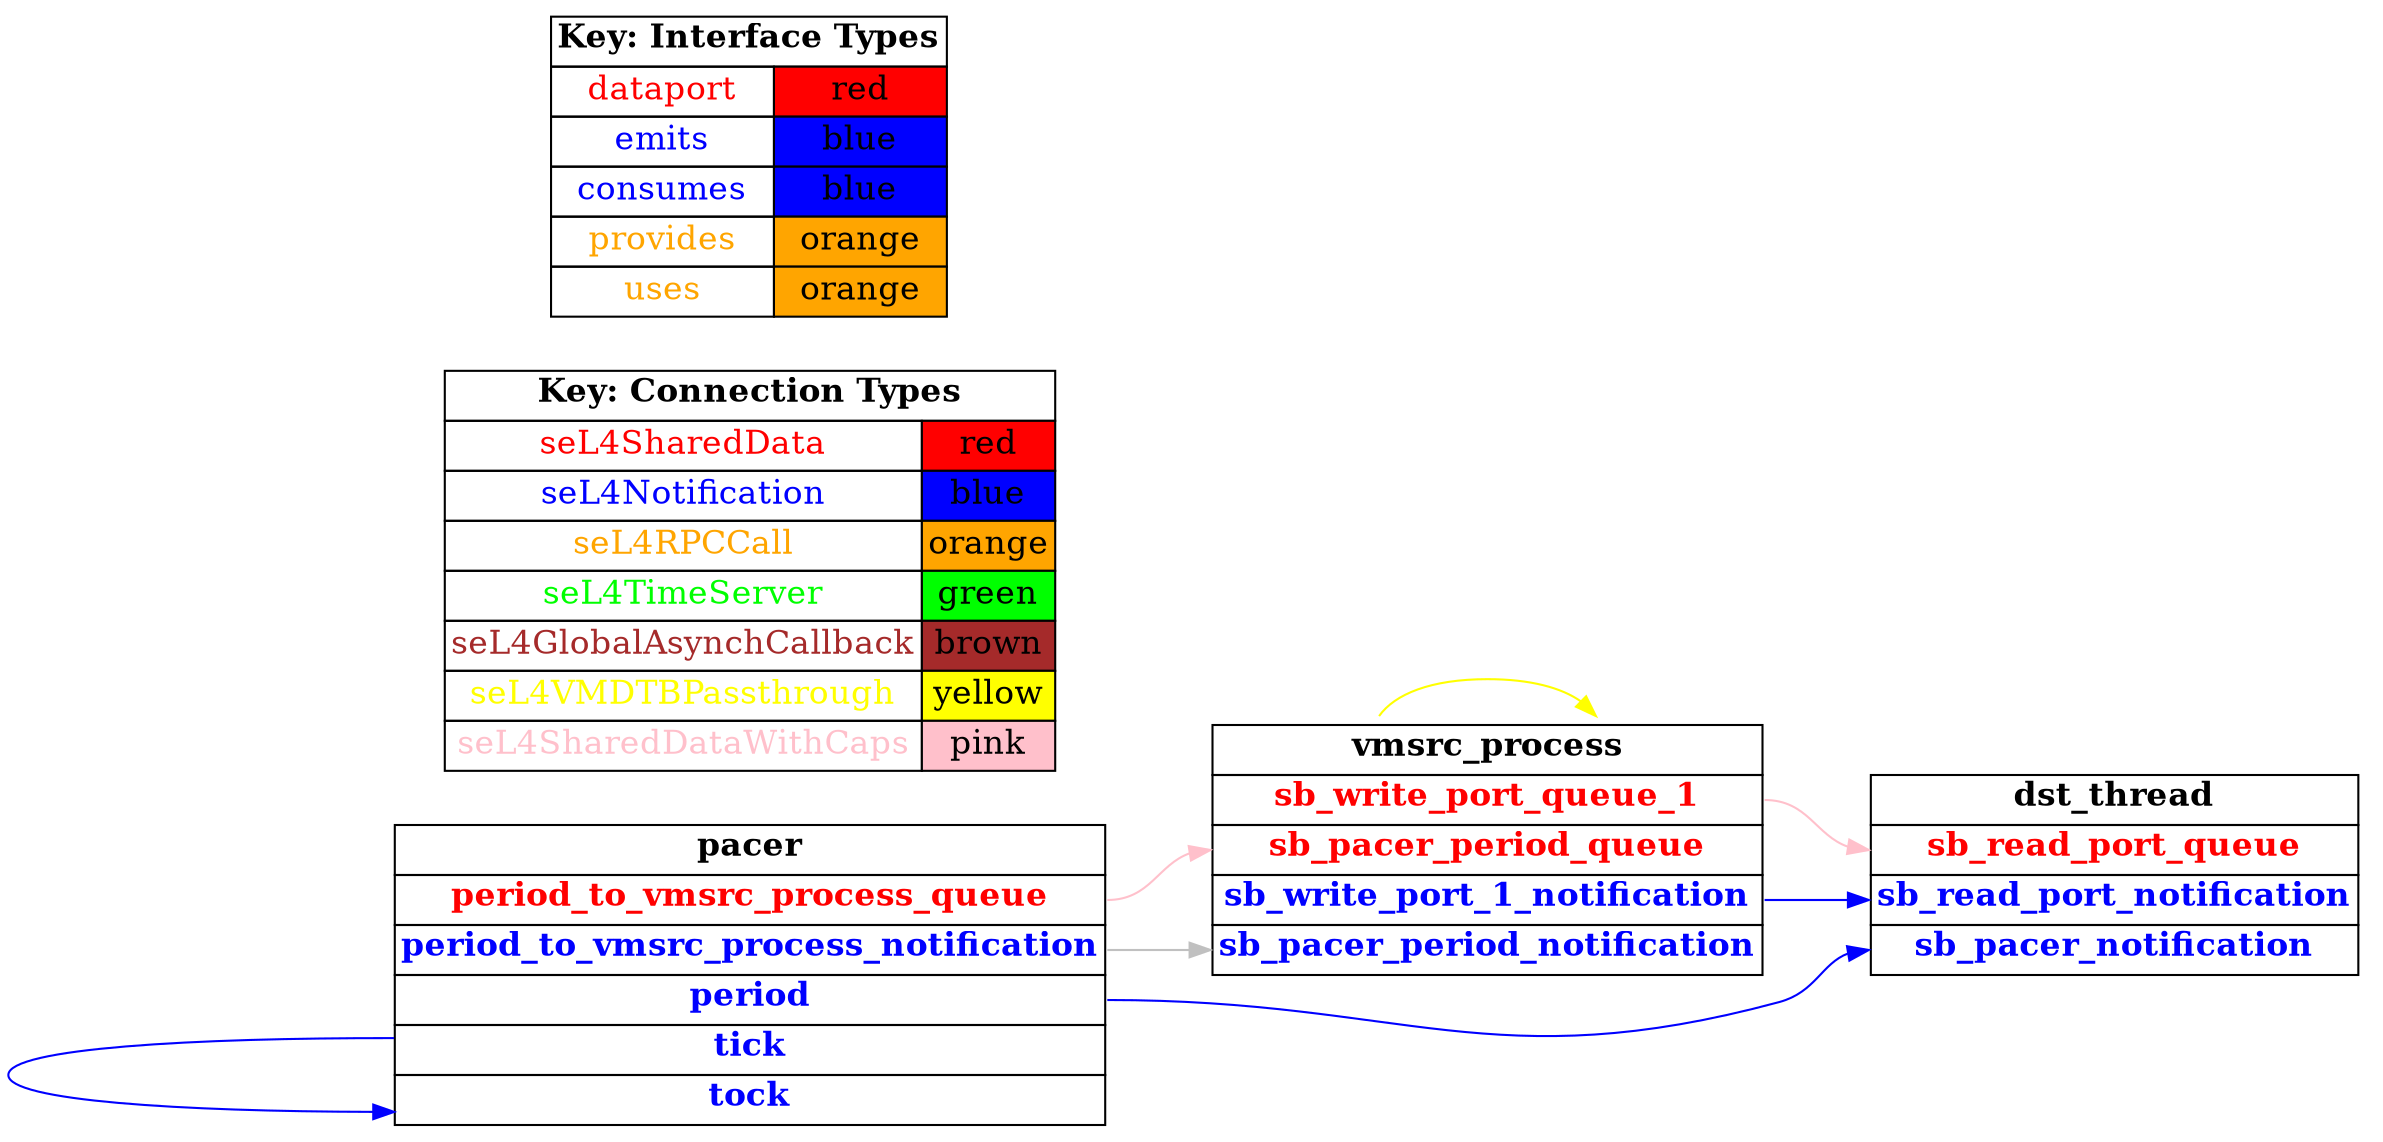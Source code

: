 digraph g {
graph [
  overlap = false,
  rankdir = "LR"
];
node [
  fontsize = "16",
  shape = "ellipse"
];
edge [
];

vmsrc_process [
  label=<
    <TABLE BORDER="0" CELLBORDER="1" CELLSPACING="0">
      <TR><TD><B>vmsrc_process</B></TD></TR>
      <TR><TD PORT="sb_write_port_queue_1"><FONT COLOR="red"><B>sb_write_port_queue_1</B></FONT></TD></TR>
      <TR><TD PORT="sb_pacer_period_queue"><FONT COLOR="red"><B>sb_pacer_period_queue</B></FONT></TD></TR>
      <TR><TD PORT="sb_write_port_1_notification"><FONT COLOR="blue"><B>sb_write_port_1_notification</B></FONT></TD></TR>
      <TR><TD PORT="sb_pacer_period_notification"><FONT COLOR="blue"><B>sb_pacer_period_notification</B></FONT></TD></TR>"
    </TABLE>
  >
  shape=plaintext
];

dst_thread [
  label=<
    <TABLE BORDER="0" CELLBORDER="1" CELLSPACING="0">
      <TR><TD><B>dst_thread</B></TD></TR>
      <TR><TD PORT="sb_read_port_queue"><FONT COLOR="red"><B>sb_read_port_queue</B></FONT></TD></TR>
      <TR><TD PORT="sb_read_port_notification"><FONT COLOR="blue"><B>sb_read_port_notification</B></FONT></TD></TR>
      <TR><TD PORT="sb_pacer_notification"><FONT COLOR="blue"><B>sb_pacer_notification</B></FONT></TD></TR>"
    </TABLE>
  >
  shape=plaintext
];

pacer [
  label=<
    <TABLE BORDER="0" CELLBORDER="1" CELLSPACING="0">
      <TR><TD><B>pacer</B></TD></TR>
      <TR><TD PORT="period_to_vmsrc_process_queue"><FONT COLOR="red"><B>period_to_vmsrc_process_queue</B></FONT></TD></TR>
      <TR><TD PORT="period_to_vmsrc_process_notification"><FONT COLOR="blue"><B>period_to_vmsrc_process_notification</B></FONT></TD></TR>
      <TR><TD PORT="period"><FONT COLOR="blue"><B>period</B></FONT></TD></TR>
      <TR><TD PORT="tick"><FONT COLOR="blue"><B>tick</B></FONT></TD></TR>
      <TR><TD PORT="tock"><FONT COLOR="blue"><B>tock</B></FONT></TD></TR>"
    </TABLE>
  >
  shape=plaintext
];

connectiontypekey [
  label=<
   <TABLE BORDER="0" CELLBORDER="1" CELLSPACING="0">
     <TR><TD COLSPAN="2"><B>Key: Connection Types</B></TD></TR>
     <TR><TD><FONT COLOR="red">seL4SharedData</FONT></TD><TD BGCOLOR="red">red</TD></TR>
     <TR><TD><FONT COLOR="blue">seL4Notification</FONT></TD><TD BGCOLOR="blue">blue</TD></TR>
     <TR><TD><FONT COLOR="orange">seL4RPCCall</FONT></TD><TD BGCOLOR="orange">orange</TD></TR>
     <TR><TD><FONT COLOR="green">seL4TimeServer</FONT></TD><TD BGCOLOR="green">green</TD></TR>
     <TR><TD><FONT COLOR="brown">seL4GlobalAsynchCallback</FONT></TD><TD BGCOLOR="brown">brown</TD></TR>
     <TR><TD><FONT COLOR="yellow">seL4VMDTBPassthrough</FONT></TD><TD BGCOLOR="yellow">yellow</TD></TR>
     <TR><TD><FONT COLOR="pink">seL4SharedDataWithCaps</FONT></TD><TD BGCOLOR="pink">pink</TD></TR>
   </TABLE>
  >
  shape=plaintext
];

interfacetypekey [
  label=<
   <TABLE BORDER="0" CELLBORDER="1" CELLSPACING="0">
     <TR><TD COLSPAN="2"><B>Key: Interface Types</B></TD></TR>
     <TR><TD><FONT COLOR="red">dataport</FONT></TD><TD BGCOLOR="red">red</TD></TR>
     <TR><TD><FONT COLOR="blue">emits</FONT></TD><TD BGCOLOR="blue">blue</TD></TR>
     <TR><TD><FONT COLOR="blue">consumes</FONT></TD><TD BGCOLOR="blue">blue</TD></TR>
     <TR><TD><FONT COLOR="orange">provides</FONT></TD><TD BGCOLOR="orange">orange</TD></TR>
     <TR><TD><FONT COLOR="orange">uses</FONT></TD><TD BGCOLOR="orange">orange</TD></TR>
   </TABLE>
  >
  shape=plaintext
];

"vmsrc_process":dtb_self -> "vmsrc_process":dtb [
  color="yellow"
  //label = "seL4VMDTBPassthrough"
  id = conn1

];

"vmsrc_process":sb_write_port_1_notification -> "dst_thread":sb_read_port_notification [
  color="blue"
  //label = "seL4Notification"
  id = conn2

];

"vmsrc_process":sb_write_port_queue_1 -> "dst_thread":sb_read_port_queue [
  color="pink"
  //label = "seL4SharedDataWithCaps"
  id = conn3

];

"pacer":tick -> "pacer":tock [
  color="blue"
  //label = "seL4Notification"
  id = conn4

];

"pacer":period_to_vmsrc_process_notification -> "vmsrc_process":sb_pacer_period_notification [
  color="grey"
  //label = "seL4GlobalAsynch"
  id = conn5

];

"pacer":period_to_vmsrc_process_queue -> "vmsrc_process":sb_pacer_period_queue [
  color="pink"
  //label = "seL4SharedDataWithCaps"
  id = conn6

];

"pacer":period -> "dst_thread":sb_pacer_notification [
  color="blue"
  //label = "seL4Notification"
  id = conn7

];

}